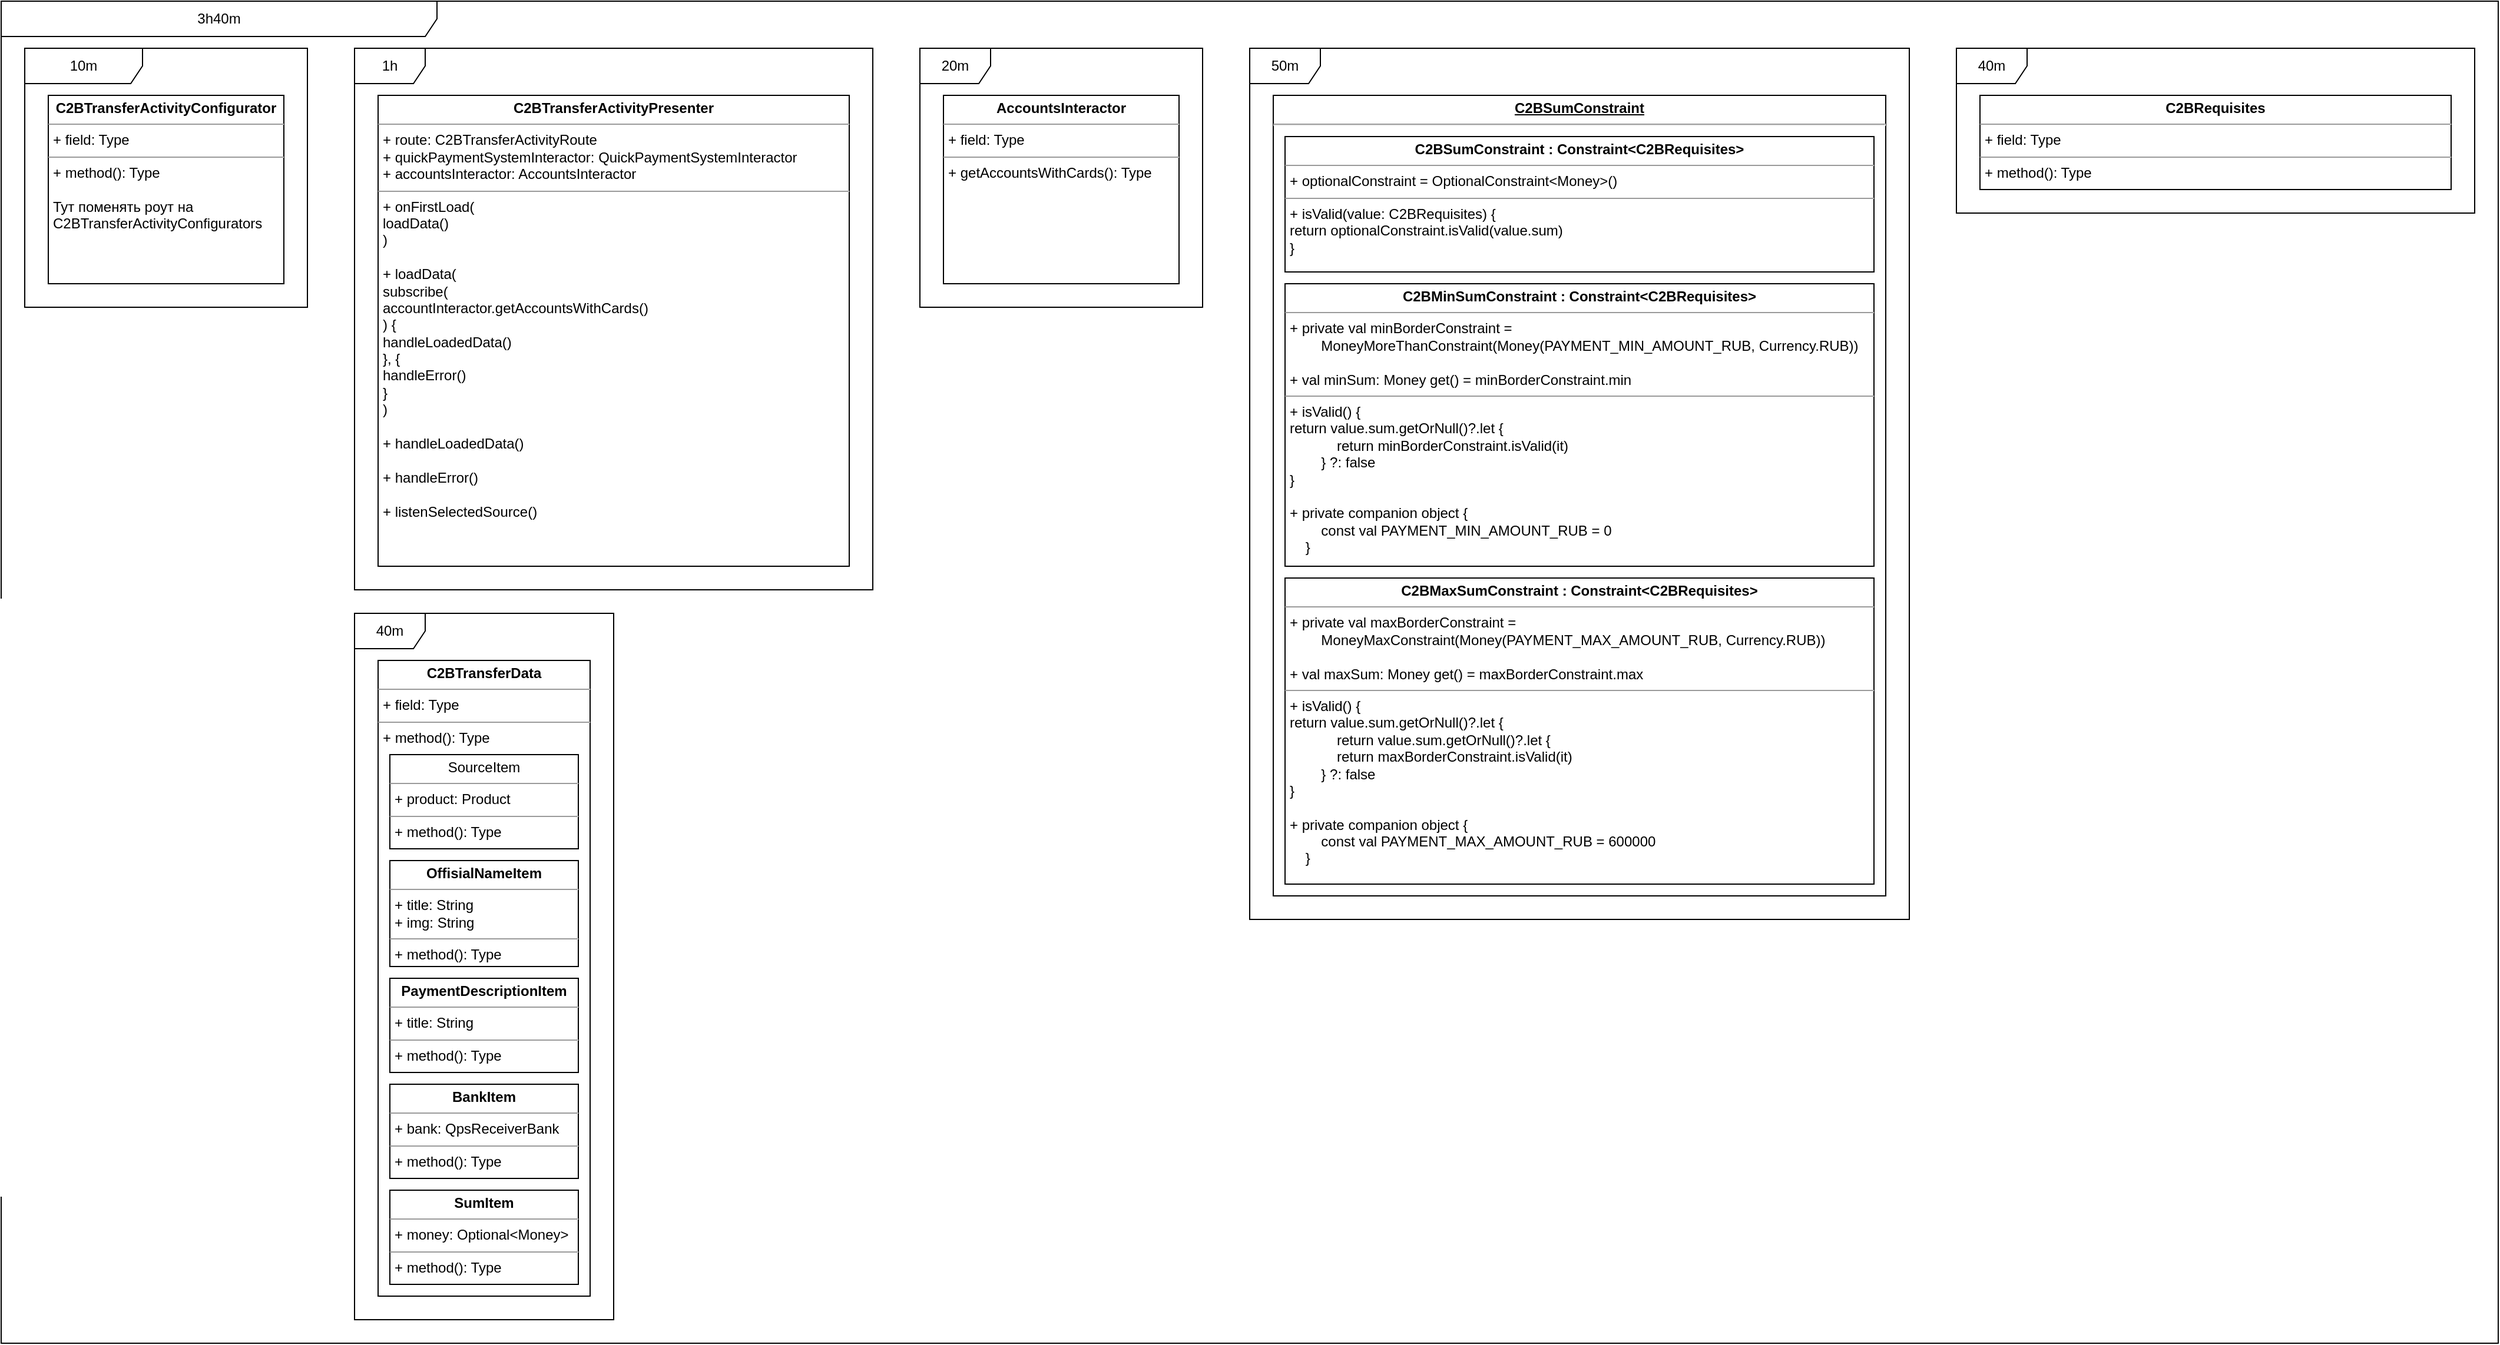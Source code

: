 <mxfile version="16.0.0" type="github">
  <diagram id="RPymvhG9yVo9L2ZZ0E7i" name="Page-1">
    <mxGraphModel dx="3435" dy="2425" grid="1" gridSize="10" guides="1" tooltips="1" connect="1" arrows="1" fold="1" page="1" pageScale="1" pageWidth="850" pageHeight="1100" math="0" shadow="0">
      <root>
        <mxCell id="0" />
        <mxCell id="1" parent="0" />
        <mxCell id="SVV-N1L9WO0wmH_05Ipz-1" value="&lt;p style=&quot;margin: 0px ; margin-top: 4px ; text-align: center&quot;&gt;&lt;b&gt;C2BTransferActivityPresenter&lt;/b&gt;&lt;/p&gt;&lt;hr size=&quot;1&quot;&gt;&lt;p style=&quot;margin: 0px ; margin-left: 4px&quot;&gt;+ route: C2BTransferActivityRoute&lt;/p&gt;&lt;p style=&quot;margin: 0px ; margin-left: 4px&quot;&gt;+ quickPaymentSystemInteractor: QuickPaymentSystemInteractor&lt;/p&gt;&lt;p style=&quot;margin: 0px ; margin-left: 4px&quot;&gt;+ accountsInteractor: AccountsInteractor&lt;br&gt;&lt;/p&gt;&lt;hr size=&quot;1&quot;&gt;&lt;p style=&quot;margin: 0px ; margin-left: 4px&quot;&gt;+ onFirstLoad(&lt;/p&gt;&lt;p style=&quot;margin: 0px ; margin-left: 4px&quot;&gt;loadData()&lt;br&gt;&lt;/p&gt;&lt;p style=&quot;margin: 0px ; margin-left: 4px&quot;&gt;)&lt;/p&gt;&lt;p style=&quot;margin: 0px ; margin-left: 4px&quot;&gt;&lt;br&gt;&lt;/p&gt;&lt;p style=&quot;margin: 0px ; margin-left: 4px&quot;&gt;+ loadData(&lt;/p&gt;&lt;p style=&quot;margin: 0px ; margin-left: 4px&quot;&gt;subscribe(&lt;/p&gt;&lt;p style=&quot;margin: 0px ; margin-left: 4px&quot;&gt;accountInteractor.getAccountsWithCards()&lt;br&gt;&lt;/p&gt;&lt;p style=&quot;margin: 0px ; margin-left: 4px&quot;&gt;) {&lt;/p&gt;&lt;p style=&quot;margin: 0px ; margin-left: 4px&quot;&gt;&lt;span&gt; &lt;/span&gt;handleLoadedData()&lt;br&gt;&lt;/p&gt;&lt;p style=&quot;margin: 0px ; margin-left: 4px&quot;&gt;}, {&lt;/p&gt;&lt;p style=&quot;margin: 0px ; margin-left: 4px&quot;&gt;handleError()&lt;br&gt;&lt;/p&gt;&lt;p style=&quot;margin: 0px ; margin-left: 4px&quot;&gt;}&lt;br&gt;&lt;/p&gt;&lt;p style=&quot;margin: 0px ; margin-left: 4px&quot;&gt;)&lt;/p&gt;&lt;p style=&quot;margin: 0px ; margin-left: 4px&quot;&gt;&lt;br&gt;&lt;/p&gt;&lt;p style=&quot;margin: 0px ; margin-left: 4px&quot;&gt;+ handleLoadedData()&lt;/p&gt;&lt;p style=&quot;margin: 0px ; margin-left: 4px&quot;&gt;&lt;br&gt;&lt;/p&gt;&lt;p style=&quot;margin: 0px ; margin-left: 4px&quot;&gt;+ handleError()&lt;/p&gt;&lt;p style=&quot;margin: 0px ; margin-left: 4px&quot;&gt;&lt;br&gt;&lt;/p&gt;&lt;p style=&quot;margin: 0px ; margin-left: 4px&quot;&gt;+ listenSelectedSource()&lt;br&gt;&lt;/p&gt;" style="verticalAlign=top;align=left;overflow=fill;fontSize=12;fontFamily=Helvetica;html=1;" parent="1" vertex="1">
          <mxGeometry x="40" y="40" width="400" height="400" as="geometry" />
        </mxCell>
        <mxCell id="AbpU-ptf_7mThMzYDW-v-4" value="&lt;p style=&quot;margin: 0px ; margin-top: 4px ; text-align: center&quot;&gt;&lt;b&gt;C2BTransferActivityConfigurator&lt;/b&gt;&lt;/p&gt;&lt;hr size=&quot;1&quot;&gt;&lt;p style=&quot;margin: 0px ; margin-left: 4px&quot;&gt;+ field: Type&lt;/p&gt;&lt;hr size=&quot;1&quot;&gt;&lt;p style=&quot;margin: 0px ; margin-left: 4px&quot;&gt;+ method(): Type&lt;/p&gt;&lt;p style=&quot;margin: 0px ; margin-left: 4px&quot;&gt;&lt;br&gt;&lt;/p&gt;&lt;p style=&quot;margin: 0px ; margin-left: 4px&quot;&gt;Тут поменять роут на &lt;br&gt;&lt;/p&gt;&lt;p style=&quot;margin: 0px ; margin-left: 4px&quot;&gt;C2BTransferActivityConfigurators&lt;br&gt;&lt;/p&gt;" style="verticalAlign=top;align=left;overflow=fill;fontSize=12;fontFamily=Helvetica;html=1;" parent="1" vertex="1">
          <mxGeometry x="-240" y="40" width="200" height="160" as="geometry" />
        </mxCell>
        <mxCell id="AbpU-ptf_7mThMzYDW-v-5" value="&lt;p style=&quot;margin: 0px ; margin-top: 4px ; text-align: center&quot;&gt;&lt;b&gt;AccountsInteractor&lt;/b&gt;&lt;/p&gt;&lt;hr size=&quot;1&quot;&gt;&lt;p style=&quot;margin: 0px ; margin-left: 4px&quot;&gt;+ field: Type&lt;/p&gt;&lt;hr size=&quot;1&quot;&gt;&lt;p style=&quot;margin: 0px ; margin-left: 4px&quot;&gt;+ getAccountsWithCards(): Type&lt;/p&gt;" style="verticalAlign=top;align=left;overflow=fill;fontSize=12;fontFamily=Helvetica;html=1;" parent="1" vertex="1">
          <mxGeometry x="520" y="40" width="200" height="160" as="geometry" />
        </mxCell>
        <mxCell id="Afu46jSsFl7ywug7h1Oa-1" value="&lt;p style=&quot;margin: 0px ; margin-top: 4px ; text-align: center&quot;&gt;&lt;b&gt;C2BTransferData&lt;/b&gt;&lt;/p&gt;&lt;hr size=&quot;1&quot;&gt;&lt;p style=&quot;margin: 0px ; margin-left: 4px&quot;&gt;+ field: Type&lt;/p&gt;&lt;hr size=&quot;1&quot;&gt;&lt;p style=&quot;margin: 0px ; margin-left: 4px&quot;&gt;+ method(): Type&lt;/p&gt;" style="verticalAlign=top;align=left;overflow=fill;fontSize=12;fontFamily=Helvetica;html=1;" parent="1" vertex="1">
          <mxGeometry x="40" y="520" width="180" height="540" as="geometry" />
        </mxCell>
        <mxCell id="Afu46jSsFl7ywug7h1Oa-2" value="&lt;p style=&quot;margin: 0px ; margin-top: 4px ; text-align: center&quot;&gt;&lt;b&gt;BankItem&lt;/b&gt;&lt;/p&gt;&lt;hr size=&quot;1&quot;&gt;&lt;p style=&quot;margin: 0px ; margin-left: 4px&quot;&gt;+ bank: QpsReceiverBank&lt;/p&gt;&lt;hr size=&quot;1&quot;&gt;&lt;p style=&quot;margin: 0px ; margin-left: 4px&quot;&gt;+ method(): Type&lt;/p&gt;" style="verticalAlign=top;align=left;overflow=fill;fontSize=12;fontFamily=Helvetica;html=1;" parent="1" vertex="1">
          <mxGeometry x="50" y="880" width="160" height="80" as="geometry" />
        </mxCell>
        <mxCell id="Afu46jSsFl7ywug7h1Oa-3" value="&lt;p style=&quot;margin: 0px ; margin-top: 4px ; text-align: center&quot;&gt;&lt;b&gt;OffisialNameItem&lt;/b&gt;&lt;/p&gt;&lt;hr size=&quot;1&quot;&gt;&lt;p style=&quot;margin: 0px ; margin-left: 4px&quot;&gt;+ title: String&lt;/p&gt;&lt;p style=&quot;margin: 0px ; margin-left: 4px&quot;&gt;+ img: String&lt;br&gt;&lt;/p&gt;&lt;hr size=&quot;1&quot;&gt;&lt;p style=&quot;margin: 0px ; margin-left: 4px&quot;&gt;+ method(): Type&lt;/p&gt;" style="verticalAlign=top;align=left;overflow=fill;fontSize=12;fontFamily=Helvetica;html=1;" parent="1" vertex="1">
          <mxGeometry x="50" y="690" width="160" height="90" as="geometry" />
        </mxCell>
        <mxCell id="Afu46jSsFl7ywug7h1Oa-4" value="&lt;p style=&quot;margin: 0px ; margin-top: 4px ; text-align: center&quot;&gt;&lt;b&gt;PaymentDescriptionItem&lt;/b&gt;&lt;/p&gt;&lt;hr size=&quot;1&quot;&gt;&lt;p style=&quot;margin: 0px ; margin-left: 4px&quot;&gt;+ title: String&lt;/p&gt;&lt;hr size=&quot;1&quot;&gt;&lt;p style=&quot;margin: 0px ; margin-left: 4px&quot;&gt;+ method(): Type&lt;/p&gt;" style="verticalAlign=top;align=left;overflow=fill;fontSize=12;fontFamily=Helvetica;html=1;" parent="1" vertex="1">
          <mxGeometry x="50" y="790" width="160" height="80" as="geometry" />
        </mxCell>
        <mxCell id="Afu46jSsFl7ywug7h1Oa-5" value="&lt;p style=&quot;margin: 0px ; margin-top: 4px ; text-align: center&quot;&gt;SourceItem&lt;/p&gt;&lt;hr size=&quot;1&quot;&gt;&lt;p style=&quot;margin: 0px ; margin-left: 4px&quot;&gt;+ product: Product&lt;/p&gt;&lt;hr size=&quot;1&quot;&gt;&lt;p style=&quot;margin: 0px ; margin-left: 4px&quot;&gt;+ method(): Type&lt;/p&gt;" style="verticalAlign=top;align=left;overflow=fill;fontSize=12;fontFamily=Helvetica;html=1;" parent="1" vertex="1">
          <mxGeometry x="50" y="600" width="160" height="80" as="geometry" />
        </mxCell>
        <mxCell id="Afu46jSsFl7ywug7h1Oa-6" value="&lt;p style=&quot;margin: 0px ; margin-top: 4px ; text-align: center&quot;&gt;&lt;b&gt;SumItem&lt;/b&gt;&lt;/p&gt;&lt;hr size=&quot;1&quot;&gt;&lt;p style=&quot;margin: 0px ; margin-left: 4px&quot;&gt;+ money: Optional&amp;lt;Money&amp;gt;&lt;/p&gt;&lt;hr size=&quot;1&quot;&gt;&lt;p style=&quot;margin: 0px ; margin-left: 4px&quot;&gt;+ method(): Type&lt;/p&gt;" style="verticalAlign=top;align=left;overflow=fill;fontSize=12;fontFamily=Helvetica;html=1;" parent="1" vertex="1">
          <mxGeometry x="50" y="970" width="160" height="80" as="geometry" />
        </mxCell>
        <mxCell id="Urh_jPQenef01IW1Er4p-1" value="&lt;p style=&quot;margin: 0px ; margin-top: 4px ; text-align: center ; text-decoration: underline&quot;&gt;&lt;b&gt;C2BSumConstraint&lt;/b&gt;&lt;/p&gt;&lt;hr&gt;&lt;p style=&quot;margin: 0px ; margin-left: 8px&quot;&gt;&lt;br&gt;&lt;/p&gt;" style="verticalAlign=top;align=left;overflow=fill;fontSize=12;fontFamily=Helvetica;html=1;" vertex="1" parent="1">
          <mxGeometry x="800" y="40" width="520" height="680" as="geometry" />
        </mxCell>
        <mxCell id="Urh_jPQenef01IW1Er4p-2" value="&lt;p style=&quot;margin: 0px ; margin-top: 4px ; text-align: center&quot;&gt;&lt;b&gt;C2BSumConstraint : Constraint&amp;lt;C2BRequisites&amp;gt;&lt;br&gt;&lt;/b&gt;&lt;/p&gt;&lt;hr size=&quot;1&quot;&gt;&lt;p style=&quot;margin: 0px ; margin-left: 4px&quot;&gt;+ optionalConstraint = OptionalConstraint&amp;lt;Money&amp;gt;()&lt;br&gt;&lt;/p&gt;&lt;hr size=&quot;1&quot;&gt;&lt;p style=&quot;margin: 0px ; margin-left: 4px&quot;&gt;+ isValid(value: C2BRequisites) {&lt;/p&gt;&lt;p style=&quot;margin: 0px ; margin-left: 4px&quot;&gt;return optionalConstraint.isValid(value.sum)&lt;br&gt;&lt;/p&gt;&lt;p style=&quot;margin: 0px ; margin-left: 4px&quot;&gt;}&lt;/p&gt;" style="verticalAlign=top;align=left;overflow=fill;fontSize=12;fontFamily=Helvetica;html=1;" vertex="1" parent="1">
          <mxGeometry x="810" y="75" width="500" height="115" as="geometry" />
        </mxCell>
        <mxCell id="Urh_jPQenef01IW1Er4p-3" value="&lt;p style=&quot;margin: 0px ; margin-top: 4px ; text-align: center&quot;&gt;&lt;b&gt;C2BRequisites&lt;/b&gt;&lt;/p&gt;&lt;hr size=&quot;1&quot;&gt;&lt;p style=&quot;margin: 0px ; margin-left: 4px&quot;&gt;+ field: Type&lt;/p&gt;&lt;hr size=&quot;1&quot;&gt;&lt;p style=&quot;margin: 0px ; margin-left: 4px&quot;&gt;+ method(): Type&lt;/p&gt;" style="verticalAlign=top;align=left;overflow=fill;fontSize=12;fontFamily=Helvetica;html=1;" vertex="1" parent="1">
          <mxGeometry x="1400" y="40" width="400" height="80" as="geometry" />
        </mxCell>
        <mxCell id="Urh_jPQenef01IW1Er4p-4" value="&lt;p style=&quot;margin: 0px ; margin-top: 4px ; text-align: center&quot;&gt;&lt;b&gt;C2BMinSumConstraint : Constraint&amp;lt;C2BRequisites&amp;gt;&lt;/b&gt;&lt;/p&gt;&lt;hr size=&quot;1&quot;&gt;&lt;p style=&quot;margin: 0px ; margin-left: 4px&quot;&gt;+ private val minBorderConstraint =&lt;br&gt;&amp;nbsp;&amp;nbsp;&amp;nbsp;&amp;nbsp;&amp;nbsp;&amp;nbsp;&amp;nbsp; MoneyMoreThanConstraint(Money(PAYMENT_MIN_AMOUNT_RUB, Currency.RUB))&lt;/p&gt;&lt;p style=&quot;margin: 0px ; margin-left: 4px&quot;&gt;&lt;br&gt;&lt;/p&gt;&lt;p style=&quot;margin: 0px ; margin-left: 4px&quot;&gt;+ val minSum: Money get() = minBorderConstraint.min&lt;/p&gt;&lt;hr size=&quot;1&quot;&gt;&lt;p style=&quot;margin: 0px ; margin-left: 4px&quot;&gt;+ isValid() {&lt;/p&gt;&lt;p style=&quot;margin: 0px ; margin-left: 4px&quot;&gt;return value.sum.getOrNull()?.let {&lt;br&gt;&amp;nbsp;&amp;nbsp;&amp;nbsp;&amp;nbsp;&amp;nbsp;&amp;nbsp;&amp;nbsp;&amp;nbsp;&amp;nbsp;&amp;nbsp;&amp;nbsp; return minBorderConstraint.isValid(it)&lt;br&gt;&amp;nbsp;&amp;nbsp;&amp;nbsp;&amp;nbsp;&amp;nbsp;&amp;nbsp;&amp;nbsp; } ?: false&lt;br&gt;&lt;/p&gt;&lt;p style=&quot;margin: 0px ; margin-left: 4px&quot;&gt;}&lt;/p&gt;&lt;p style=&quot;margin: 0px ; margin-left: 4px&quot;&gt;&lt;br&gt;&lt;/p&gt;&lt;p style=&quot;margin: 0px ; margin-left: 4px&quot;&gt;+ private companion object {&lt;br&gt;&amp;nbsp;&amp;nbsp;&amp;nbsp;&amp;nbsp;&amp;nbsp;&amp;nbsp;&amp;nbsp; const val PAYMENT_MIN_AMOUNT_RUB = 0&lt;br&gt;&amp;nbsp;&amp;nbsp;&amp;nbsp; }&lt;br&gt;&lt;/p&gt;" style="verticalAlign=top;align=left;overflow=fill;fontSize=12;fontFamily=Helvetica;html=1;" vertex="1" parent="1">
          <mxGeometry x="810" y="200" width="500" height="240" as="geometry" />
        </mxCell>
        <mxCell id="Urh_jPQenef01IW1Er4p-6" value="&lt;p style=&quot;margin: 0px ; margin-top: 4px ; text-align: center&quot;&gt;&lt;b&gt;C2BMaxSumConstraint : Constraint&amp;lt;C2BRequisites&amp;gt;&lt;/b&gt;&lt;/p&gt;&lt;hr size=&quot;1&quot;&gt;&lt;p style=&quot;margin: 0px ; margin-left: 4px&quot;&gt;+ private val maxBorderConstraint =&lt;br&gt;&amp;nbsp;&amp;nbsp;&amp;nbsp;&amp;nbsp;&amp;nbsp;&amp;nbsp;&amp;nbsp; MoneyMaxConstraint(Money(PAYMENT_MAX_AMOUNT_RUB, Currency.RUB))&lt;/p&gt;&lt;p style=&quot;margin: 0px ; margin-left: 4px&quot;&gt;&lt;br&gt;&lt;/p&gt;&lt;p style=&quot;margin: 0px ; margin-left: 4px&quot;&gt;+ val maxSum: Money get() = maxBorderConstraint.max&lt;/p&gt;&lt;hr size=&quot;1&quot;&gt;&lt;p style=&quot;margin: 0px ; margin-left: 4px&quot;&gt;+ isValid() {&lt;/p&gt;&lt;p style=&quot;margin: 0px ; margin-left: 4px&quot;&gt;return value.sum.getOrNull()?.let {&lt;br&gt;&amp;nbsp;&amp;nbsp;&amp;nbsp;&amp;nbsp;&amp;nbsp;&amp;nbsp;&amp;nbsp;&amp;nbsp;&amp;nbsp;&amp;nbsp;&amp;nbsp; return value.sum.getOrNull()?.let {&lt;br&gt;&amp;nbsp;&amp;nbsp;&amp;nbsp;&amp;nbsp;&amp;nbsp;&amp;nbsp;&amp;nbsp;&amp;nbsp;&amp;nbsp;&amp;nbsp;&amp;nbsp; return maxBorderConstraint.isValid(it)&lt;br&gt;&amp;nbsp;&amp;nbsp;&amp;nbsp;&amp;nbsp;&amp;nbsp;&amp;nbsp;&amp;nbsp; } ?: false&lt;br&gt;&lt;/p&gt;&lt;p style=&quot;margin: 0px ; margin-left: 4px&quot;&gt;}&lt;/p&gt;&lt;p style=&quot;margin: 0px ; margin-left: 4px&quot;&gt;&lt;br&gt;&lt;/p&gt;&lt;p style=&quot;margin: 0px ; margin-left: 4px&quot;&gt;+ private companion object {&lt;br&gt;&amp;nbsp;&amp;nbsp;&amp;nbsp;&amp;nbsp;&amp;nbsp;&amp;nbsp;&amp;nbsp; const val PAYMENT_MAX_AMOUNT_RUB = 600000&lt;br&gt;&amp;nbsp;&amp;nbsp;&amp;nbsp; }&lt;br&gt;&lt;/p&gt;" style="verticalAlign=top;align=left;overflow=fill;fontSize=12;fontFamily=Helvetica;html=1;" vertex="1" parent="1">
          <mxGeometry x="810" y="450" width="500" height="260" as="geometry" />
        </mxCell>
        <mxCell id="Urh_jPQenef01IW1Er4p-7" value="10m" style="shape=umlFrame;whiteSpace=wrap;html=1;width=100;height=30;" vertex="1" parent="1">
          <mxGeometry x="-260" width="240" height="220" as="geometry" />
        </mxCell>
        <mxCell id="Urh_jPQenef01IW1Er4p-9" value="40m" style="shape=umlFrame;whiteSpace=wrap;html=1;" vertex="1" parent="1">
          <mxGeometry x="20" y="480" width="220" height="600" as="geometry" />
        </mxCell>
        <mxCell id="Urh_jPQenef01IW1Er4p-11" value="20m" style="shape=umlFrame;whiteSpace=wrap;html=1;" vertex="1" parent="1">
          <mxGeometry x="500" width="240" height="220" as="geometry" />
        </mxCell>
        <mxCell id="Urh_jPQenef01IW1Er4p-12" value="50m" style="shape=umlFrame;whiteSpace=wrap;html=1;" vertex="1" parent="1">
          <mxGeometry x="780" width="560" height="740" as="geometry" />
        </mxCell>
        <mxCell id="Urh_jPQenef01IW1Er4p-13" value="40m" style="shape=umlFrame;whiteSpace=wrap;html=1;" vertex="1" parent="1">
          <mxGeometry x="1380" width="440" height="140" as="geometry" />
        </mxCell>
        <mxCell id="Urh_jPQenef01IW1Er4p-15" value="1h" style="shape=umlFrame;whiteSpace=wrap;html=1;" vertex="1" parent="1">
          <mxGeometry x="20" width="440" height="460" as="geometry" />
        </mxCell>
        <mxCell id="Urh_jPQenef01IW1Er4p-16" value="&lt;div&gt;3h40m&lt;/div&gt;" style="shape=umlFrame;whiteSpace=wrap;html=1;width=370;height=30;" vertex="1" parent="1">
          <mxGeometry x="-280" y="-40" width="2120" height="1140" as="geometry" />
        </mxCell>
      </root>
    </mxGraphModel>
  </diagram>
</mxfile>
